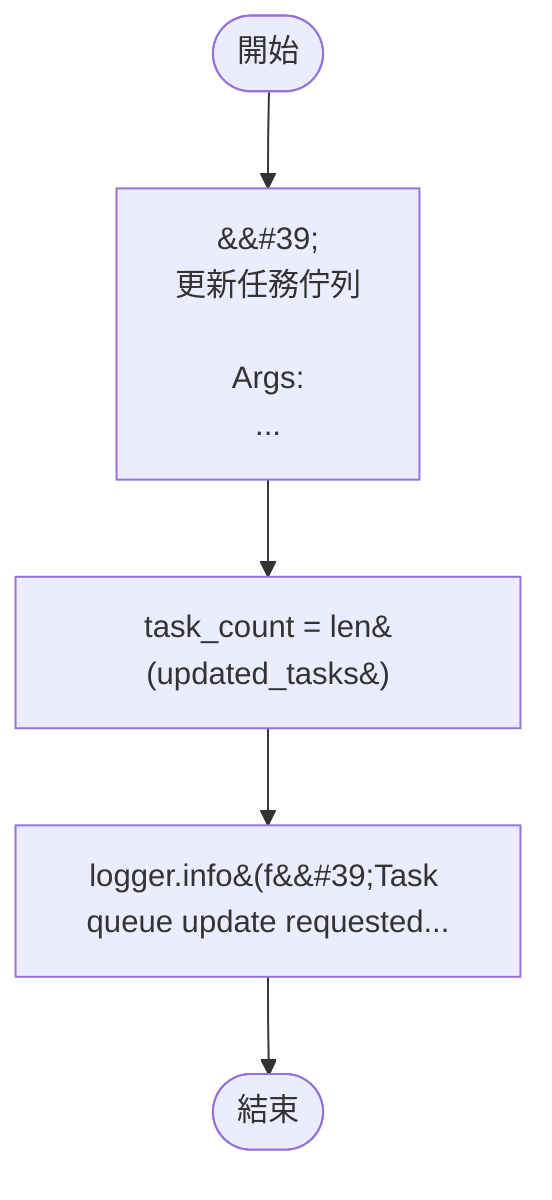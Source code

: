 flowchart TB
    n1([開始])
    n2([結束])
    n3[&amp;&#35;39;\n        更新任務佇列\n\n        Args:\n         ...]
    n4[task_count = len&#40;updated_tasks&#41;]
    n5[logger.info&#40;f&amp;&#35;39;Task queue update requested...]
    n1 --> n3
    n3 --> n4
    n4 --> n5
    n5 --> n2